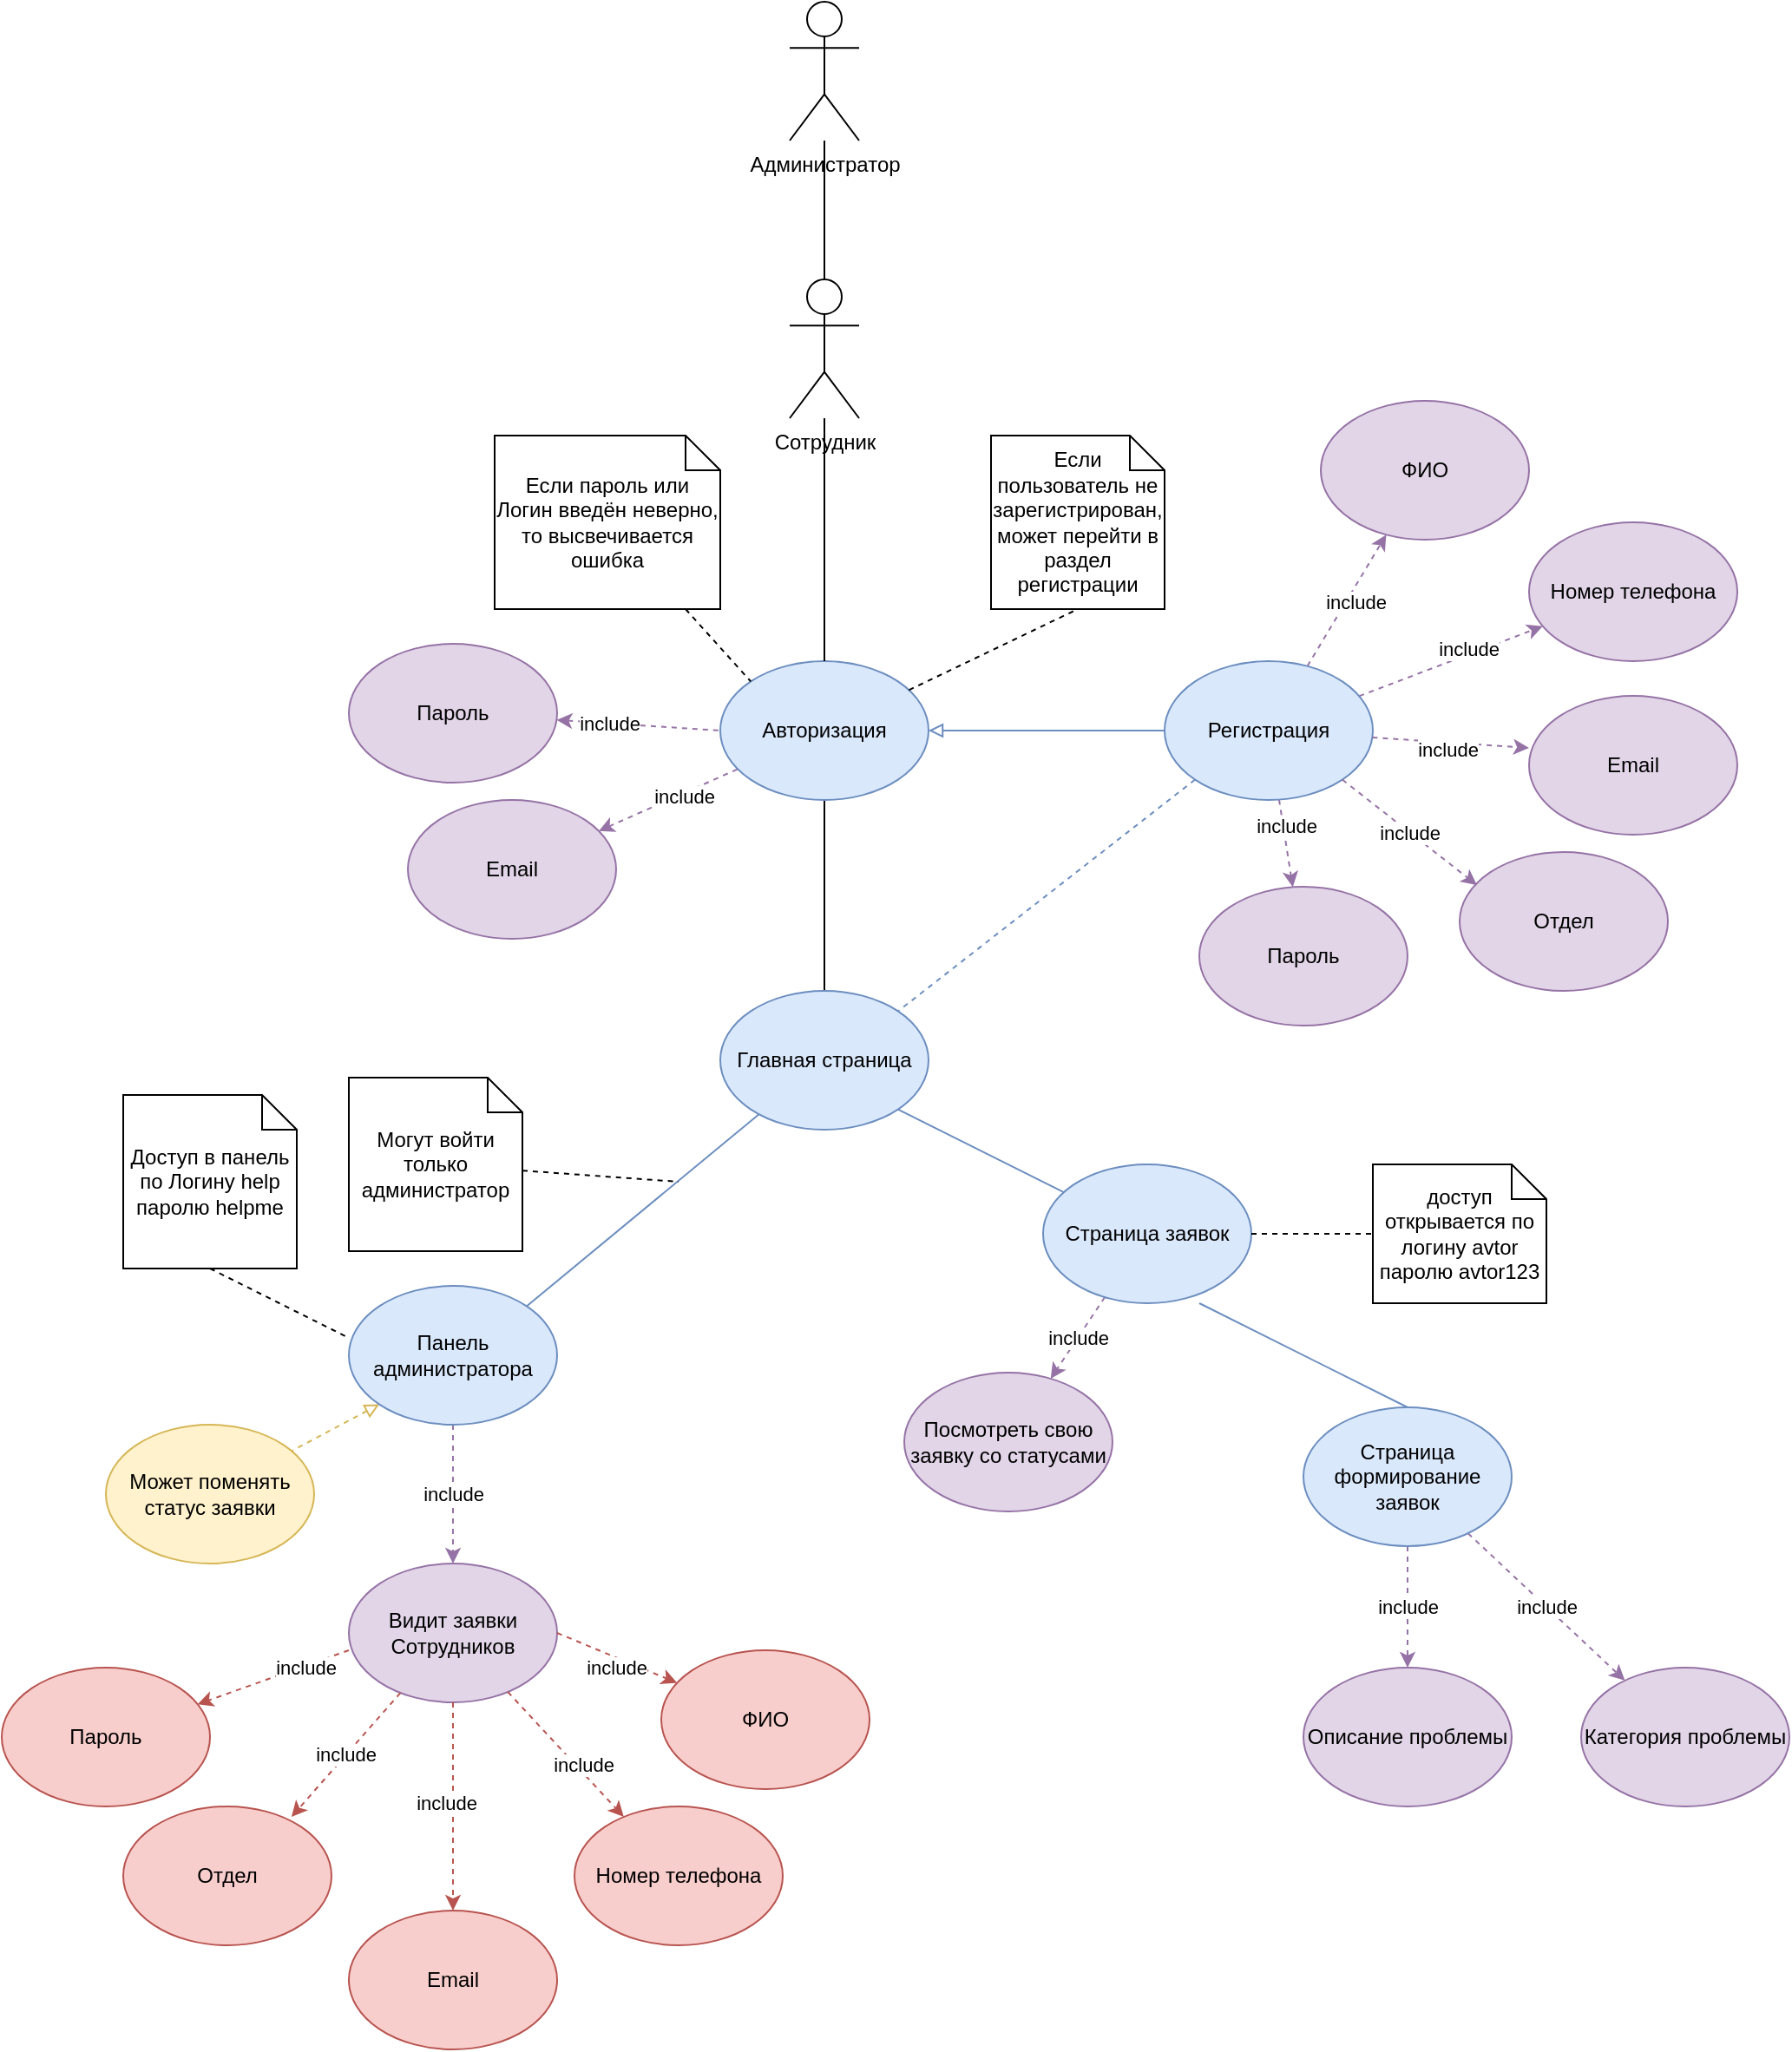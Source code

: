 <mxfile version="24.7.17">
  <diagram name="Страница — 1" id="7RwMJW1QBUgXoFeDSH4K">
    <mxGraphModel dx="2261" dy="1962" grid="1" gridSize="10" guides="1" tooltips="1" connect="1" arrows="1" fold="1" page="1" pageScale="1" pageWidth="827" pageHeight="1169" math="0" shadow="0">
      <root>
        <mxCell id="0" />
        <mxCell id="1" parent="0" />
        <mxCell id="tChx3rIfr6ubPcl1BAs6-32" style="rounded=0;orthogonalLoop=1;jettySize=auto;html=1;entryX=0.5;entryY=0;entryDx=0;entryDy=0;endArrow=none;endFill=0;" edge="1" parent="1" source="tChx3rIfr6ubPcl1BAs6-1" target="tChx3rIfr6ubPcl1BAs6-30">
          <mxGeometry relative="1" as="geometry" />
        </mxCell>
        <mxCell id="tChx3rIfr6ubPcl1BAs6-77" style="edgeStyle=orthogonalEdgeStyle;rounded=0;orthogonalLoop=1;jettySize=auto;html=1;exitX=1;exitY=0.5;exitDx=0;exitDy=0;entryX=0;entryY=0.5;entryDx=0;entryDy=0;endArrow=none;endFill=0;startArrow=block;startFill=0;fillColor=#dae8fc;strokeColor=#6c8ebf;" edge="1" parent="1" source="tChx3rIfr6ubPcl1BAs6-1" target="tChx3rIfr6ubPcl1BAs6-2">
          <mxGeometry relative="1" as="geometry" />
        </mxCell>
        <mxCell id="tChx3rIfr6ubPcl1BAs6-1" value="Авторизация" style="ellipse;whiteSpace=wrap;html=1;fillColor=#dae8fc;strokeColor=#6c8ebf;" vertex="1" parent="1">
          <mxGeometry x="354" y="50" width="120" height="80" as="geometry" />
        </mxCell>
        <mxCell id="tChx3rIfr6ubPcl1BAs6-19" style="rounded=0;orthogonalLoop=1;jettySize=auto;html=1;dashed=1;fillColor=#e1d5e7;strokeColor=#9673a6;" edge="1" parent="1" source="tChx3rIfr6ubPcl1BAs6-2" target="tChx3rIfr6ubPcl1BAs6-14">
          <mxGeometry relative="1" as="geometry" />
        </mxCell>
        <mxCell id="tChx3rIfr6ubPcl1BAs6-23" value="include" style="edgeLabel;html=1;align=center;verticalAlign=middle;resizable=0;points=[];" vertex="1" connectable="0" parent="tChx3rIfr6ubPcl1BAs6-19">
          <mxGeometry x="0.039" y="-5" relative="1" as="geometry">
            <mxPoint as="offset" />
          </mxGeometry>
        </mxCell>
        <mxCell id="tChx3rIfr6ubPcl1BAs6-20" style="rounded=0;orthogonalLoop=1;jettySize=auto;html=1;dashed=1;fillColor=#e1d5e7;strokeColor=#9673a6;" edge="1" parent="1" source="tChx3rIfr6ubPcl1BAs6-2" target="tChx3rIfr6ubPcl1BAs6-16">
          <mxGeometry relative="1" as="geometry" />
        </mxCell>
        <mxCell id="tChx3rIfr6ubPcl1BAs6-24" value="include" style="edgeLabel;html=1;align=center;verticalAlign=middle;resizable=0;points=[];" vertex="1" connectable="0" parent="tChx3rIfr6ubPcl1BAs6-20">
          <mxGeometry x="0.209" y="3" relative="1" as="geometry">
            <mxPoint as="offset" />
          </mxGeometry>
        </mxCell>
        <mxCell id="tChx3rIfr6ubPcl1BAs6-22" style="rounded=0;orthogonalLoop=1;jettySize=auto;html=1;dashed=1;fillColor=#e1d5e7;strokeColor=#9673a6;" edge="1" parent="1" source="tChx3rIfr6ubPcl1BAs6-2" target="tChx3rIfr6ubPcl1BAs6-18">
          <mxGeometry relative="1" as="geometry" />
        </mxCell>
        <mxCell id="tChx3rIfr6ubPcl1BAs6-26" value="include" style="edgeLabel;html=1;align=center;verticalAlign=middle;resizable=0;points=[];" vertex="1" connectable="0" parent="tChx3rIfr6ubPcl1BAs6-22">
          <mxGeometry x="-0.414" y="1" relative="1" as="geometry">
            <mxPoint as="offset" />
          </mxGeometry>
        </mxCell>
        <mxCell id="tChx3rIfr6ubPcl1BAs6-97" style="rounded=0;orthogonalLoop=1;jettySize=auto;html=1;exitX=0;exitY=1;exitDx=0;exitDy=0;entryX=1;entryY=0;entryDx=0;entryDy=0;fillColor=#dae8fc;strokeColor=#6c8ebf;dashed=1;endArrow=none;endFill=0;" edge="1" parent="1" source="tChx3rIfr6ubPcl1BAs6-2" target="tChx3rIfr6ubPcl1BAs6-30">
          <mxGeometry relative="1" as="geometry" />
        </mxCell>
        <mxCell id="tChx3rIfr6ubPcl1BAs6-2" value="Регистрация" style="ellipse;whiteSpace=wrap;html=1;fillColor=#dae8fc;strokeColor=#6c8ebf;" vertex="1" parent="1">
          <mxGeometry x="610" y="50" width="120" height="80" as="geometry" />
        </mxCell>
        <mxCell id="tChx3rIfr6ubPcl1BAs6-7" style="edgeStyle=orthogonalEdgeStyle;rounded=0;orthogonalLoop=1;jettySize=auto;html=1;entryX=0.5;entryY=0;entryDx=0;entryDy=0;endArrow=none;endFill=0;" edge="1" parent="1" source="tChx3rIfr6ubPcl1BAs6-3" target="tChx3rIfr6ubPcl1BAs6-1">
          <mxGeometry relative="1" as="geometry" />
        </mxCell>
        <mxCell id="tChx3rIfr6ubPcl1BAs6-3" value="Сотрудник" style="shape=umlActor;verticalLabelPosition=bottom;verticalAlign=top;html=1;outlineConnect=0;" vertex="1" parent="1">
          <mxGeometry x="394" y="-170" width="40" height="80" as="geometry" />
        </mxCell>
        <mxCell id="tChx3rIfr6ubPcl1BAs6-11" style="rounded=0;orthogonalLoop=1;jettySize=auto;html=1;endArrow=none;endFill=0;dashed=1;startArrow=classic;startFill=1;fillColor=#e1d5e7;strokeColor=#9673a6;entryX=0;entryY=0.5;entryDx=0;entryDy=0;" edge="1" parent="1" source="tChx3rIfr6ubPcl1BAs6-8" target="tChx3rIfr6ubPcl1BAs6-1">
          <mxGeometry relative="1" as="geometry">
            <mxPoint x="280" y="120" as="targetPoint" />
          </mxGeometry>
        </mxCell>
        <mxCell id="tChx3rIfr6ubPcl1BAs6-12" value="include" style="edgeLabel;html=1;align=center;verticalAlign=middle;resizable=0;points=[];" vertex="1" connectable="0" parent="tChx3rIfr6ubPcl1BAs6-11">
          <mxGeometry x="-0.37" relative="1" as="geometry">
            <mxPoint as="offset" />
          </mxGeometry>
        </mxCell>
        <mxCell id="tChx3rIfr6ubPcl1BAs6-8" value="Пароль" style="ellipse;whiteSpace=wrap;html=1;fillColor=#e1d5e7;strokeColor=#9673a6;" vertex="1" parent="1">
          <mxGeometry x="140" y="40" width="120" height="80" as="geometry" />
        </mxCell>
        <mxCell id="tChx3rIfr6ubPcl1BAs6-10" style="rounded=0;orthogonalLoop=1;jettySize=auto;html=1;dashed=1;endArrow=none;endFill=0;startArrow=classic;startFill=1;fillColor=#e1d5e7;strokeColor=#9673a6;" edge="1" parent="1" source="tChx3rIfr6ubPcl1BAs6-9" target="tChx3rIfr6ubPcl1BAs6-1">
          <mxGeometry relative="1" as="geometry" />
        </mxCell>
        <mxCell id="tChx3rIfr6ubPcl1BAs6-13" value="include" style="edgeLabel;html=1;align=center;verticalAlign=middle;resizable=0;points=[];" vertex="1" connectable="0" parent="tChx3rIfr6ubPcl1BAs6-10">
          <mxGeometry x="0.2" y="-1" relative="1" as="geometry">
            <mxPoint as="offset" />
          </mxGeometry>
        </mxCell>
        <mxCell id="tChx3rIfr6ubPcl1BAs6-9" value="Email" style="ellipse;whiteSpace=wrap;html=1;fillColor=#e1d5e7;strokeColor=#9673a6;" vertex="1" parent="1">
          <mxGeometry x="174" y="130" width="120" height="80" as="geometry" />
        </mxCell>
        <mxCell id="tChx3rIfr6ubPcl1BAs6-14" value="ФИО" style="ellipse;whiteSpace=wrap;html=1;fillColor=#e1d5e7;strokeColor=#9673a6;" vertex="1" parent="1">
          <mxGeometry x="700" y="-100" width="120" height="80" as="geometry" />
        </mxCell>
        <mxCell id="tChx3rIfr6ubPcl1BAs6-16" value="Номер телефона" style="ellipse;whiteSpace=wrap;html=1;fillColor=#e1d5e7;strokeColor=#9673a6;" vertex="1" parent="1">
          <mxGeometry x="820" y="-30" width="120" height="80" as="geometry" />
        </mxCell>
        <mxCell id="tChx3rIfr6ubPcl1BAs6-17" value="Email" style="ellipse;whiteSpace=wrap;html=1;fillColor=#e1d5e7;strokeColor=#9673a6;" vertex="1" parent="1">
          <mxGeometry x="820" y="70" width="120" height="80" as="geometry" />
        </mxCell>
        <mxCell id="tChx3rIfr6ubPcl1BAs6-18" value="Пароль" style="ellipse;whiteSpace=wrap;html=1;fillColor=#e1d5e7;strokeColor=#9673a6;" vertex="1" parent="1">
          <mxGeometry x="630" y="180" width="120" height="80" as="geometry" />
        </mxCell>
        <mxCell id="tChx3rIfr6ubPcl1BAs6-21" style="rounded=0;orthogonalLoop=1;jettySize=auto;html=1;entryX=0;entryY=0.375;entryDx=0;entryDy=0;entryPerimeter=0;dashed=1;fillColor=#e1d5e7;strokeColor=#9673a6;" edge="1" parent="1" source="tChx3rIfr6ubPcl1BAs6-2" target="tChx3rIfr6ubPcl1BAs6-17">
          <mxGeometry relative="1" as="geometry" />
        </mxCell>
        <mxCell id="tChx3rIfr6ubPcl1BAs6-25" value="include" style="edgeLabel;html=1;align=center;verticalAlign=middle;resizable=0;points=[];" vertex="1" connectable="0" parent="tChx3rIfr6ubPcl1BAs6-21">
          <mxGeometry x="-0.035" y="-4" relative="1" as="geometry">
            <mxPoint as="offset" />
          </mxGeometry>
        </mxCell>
        <mxCell id="tChx3rIfr6ubPcl1BAs6-28" style="rounded=0;orthogonalLoop=1;jettySize=auto;html=1;dashed=1;endArrow=none;endFill=0;entryX=0;entryY=0;entryDx=0;entryDy=0;" edge="1" parent="1" source="tChx3rIfr6ubPcl1BAs6-27" target="tChx3rIfr6ubPcl1BAs6-1">
          <mxGeometry relative="1" as="geometry">
            <mxPoint x="280" y="120" as="targetPoint" />
          </mxGeometry>
        </mxCell>
        <mxCell id="tChx3rIfr6ubPcl1BAs6-27" value="Если пароль или Логин введён неверно, то высвечивается ошибка" style="shape=note;size=20;whiteSpace=wrap;html=1;" vertex="1" parent="1">
          <mxGeometry x="224" y="-80" width="130" height="100" as="geometry" />
        </mxCell>
        <mxCell id="tChx3rIfr6ubPcl1BAs6-36" style="rounded=0;orthogonalLoop=1;jettySize=auto;html=1;exitX=1;exitY=1;exitDx=0;exitDy=0;endArrow=none;endFill=0;fillColor=#dae8fc;strokeColor=#6c8ebf;" edge="1" parent="1" source="tChx3rIfr6ubPcl1BAs6-30" target="tChx3rIfr6ubPcl1BAs6-34">
          <mxGeometry relative="1" as="geometry" />
        </mxCell>
        <mxCell id="tChx3rIfr6ubPcl1BAs6-53" style="rounded=0;orthogonalLoop=1;jettySize=auto;html=1;entryX=1;entryY=0;entryDx=0;entryDy=0;endArrow=none;endFill=0;fillColor=#dae8fc;strokeColor=#6c8ebf;" edge="1" parent="1" source="tChx3rIfr6ubPcl1BAs6-30" target="tChx3rIfr6ubPcl1BAs6-52">
          <mxGeometry relative="1" as="geometry" />
        </mxCell>
        <mxCell id="tChx3rIfr6ubPcl1BAs6-30" value="Главная страница" style="ellipse;whiteSpace=wrap;html=1;fillColor=#dae8fc;strokeColor=#6c8ebf;" vertex="1" parent="1">
          <mxGeometry x="354" y="240" width="120" height="80" as="geometry" />
        </mxCell>
        <mxCell id="tChx3rIfr6ubPcl1BAs6-47" value="include" style="rounded=0;orthogonalLoop=1;jettySize=auto;html=1;dashed=1;fillColor=#e1d5e7;strokeColor=#9673a6;" edge="1" parent="1" source="tChx3rIfr6ubPcl1BAs6-33" target="tChx3rIfr6ubPcl1BAs6-43">
          <mxGeometry relative="1" as="geometry" />
        </mxCell>
        <mxCell id="tChx3rIfr6ubPcl1BAs6-48" value="include" style="rounded=0;orthogonalLoop=1;jettySize=auto;html=1;dashed=1;fillColor=#e1d5e7;strokeColor=#9673a6;" edge="1" parent="1" source="tChx3rIfr6ubPcl1BAs6-33" target="tChx3rIfr6ubPcl1BAs6-46">
          <mxGeometry relative="1" as="geometry" />
        </mxCell>
        <mxCell id="tChx3rIfr6ubPcl1BAs6-33" value="Страница формирование заявок" style="ellipse;whiteSpace=wrap;html=1;fillColor=#dae8fc;strokeColor=#6c8ebf;" vertex="1" parent="1">
          <mxGeometry x="690" y="480" width="120" height="80" as="geometry" />
        </mxCell>
        <mxCell id="tChx3rIfr6ubPcl1BAs6-79" value="include" style="rounded=0;orthogonalLoop=1;jettySize=auto;html=1;dashed=1;fillColor=#e1d5e7;strokeColor=#9673a6;" edge="1" parent="1" source="tChx3rIfr6ubPcl1BAs6-34" target="tChx3rIfr6ubPcl1BAs6-78">
          <mxGeometry relative="1" as="geometry" />
        </mxCell>
        <mxCell id="tChx3rIfr6ubPcl1BAs6-34" value="Страница заявок" style="ellipse;whiteSpace=wrap;html=1;fillColor=#dae8fc;strokeColor=#6c8ebf;" vertex="1" parent="1">
          <mxGeometry x="540" y="340" width="120" height="80" as="geometry" />
        </mxCell>
        <mxCell id="tChx3rIfr6ubPcl1BAs6-37" value="доступ открывается по логину avtor&lt;div&gt;паролю avtor123&lt;/div&gt;" style="shape=note;size=20;whiteSpace=wrap;html=1;" vertex="1" parent="1">
          <mxGeometry x="730" y="340" width="100" height="80" as="geometry" />
        </mxCell>
        <mxCell id="tChx3rIfr6ubPcl1BAs6-38" style="rounded=0;orthogonalLoop=1;jettySize=auto;html=1;entryX=0;entryY=0.5;entryDx=0;entryDy=0;entryPerimeter=0;dashed=1;endArrow=none;endFill=0;" edge="1" parent="1" source="tChx3rIfr6ubPcl1BAs6-34" target="tChx3rIfr6ubPcl1BAs6-37">
          <mxGeometry relative="1" as="geometry">
            <mxPoint x="630" y="400" as="sourcePoint" />
          </mxGeometry>
        </mxCell>
        <mxCell id="tChx3rIfr6ubPcl1BAs6-41" value="" style="rounded=0;orthogonalLoop=1;jettySize=auto;html=1;exitX=0.75;exitY=1;exitDx=0;exitDy=0;endArrow=none;endFill=0;fillColor=#dae8fc;strokeColor=#6c8ebf;entryX=0.5;entryY=0;entryDx=0;entryDy=0;startArrow=none;startFill=0;exitPerimeter=0;" edge="1" parent="1" source="tChx3rIfr6ubPcl1BAs6-34" target="tChx3rIfr6ubPcl1BAs6-33">
          <mxGeometry relative="1" as="geometry">
            <mxPoint x="480" y="480" as="targetPoint" />
          </mxGeometry>
        </mxCell>
        <mxCell id="tChx3rIfr6ubPcl1BAs6-43" value="Категория проблемы" style="ellipse;whiteSpace=wrap;html=1;fillColor=#e1d5e7;strokeColor=#9673a6;" vertex="1" parent="1">
          <mxGeometry x="850" y="630" width="120" height="80" as="geometry" />
        </mxCell>
        <mxCell id="tChx3rIfr6ubPcl1BAs6-44" value="Отдел" style="ellipse;whiteSpace=wrap;html=1;fillColor=#e1d5e7;strokeColor=#9673a6;" vertex="1" parent="1">
          <mxGeometry x="780" y="160" width="120" height="80" as="geometry" />
        </mxCell>
        <mxCell id="tChx3rIfr6ubPcl1BAs6-45" value="include" style="rounded=0;orthogonalLoop=1;jettySize=auto;html=1;exitX=1;exitY=1;exitDx=0;exitDy=0;entryX=0.083;entryY=0.238;entryDx=0;entryDy=0;entryPerimeter=0;dashed=1;fillColor=#e1d5e7;strokeColor=#9673a6;" edge="1" parent="1" source="tChx3rIfr6ubPcl1BAs6-2" target="tChx3rIfr6ubPcl1BAs6-44">
          <mxGeometry relative="1" as="geometry" />
        </mxCell>
        <mxCell id="tChx3rIfr6ubPcl1BAs6-46" value="Описание проблемы" style="ellipse;whiteSpace=wrap;html=1;fillColor=#e1d5e7;strokeColor=#9673a6;" vertex="1" parent="1">
          <mxGeometry x="690" y="630" width="120" height="80" as="geometry" />
        </mxCell>
        <mxCell id="tChx3rIfr6ubPcl1BAs6-50" value="Администратор" style="shape=umlActor;verticalLabelPosition=bottom;verticalAlign=top;html=1;outlineConnect=0;" vertex="1" parent="1">
          <mxGeometry x="394" y="-330" width="40" height="80" as="geometry" />
        </mxCell>
        <mxCell id="tChx3rIfr6ubPcl1BAs6-51" style="edgeStyle=orthogonalEdgeStyle;rounded=0;orthogonalLoop=1;jettySize=auto;html=1;entryX=0.5;entryY=0;entryDx=0;entryDy=0;entryPerimeter=0;endArrow=none;endFill=0;" edge="1" parent="1" source="tChx3rIfr6ubPcl1BAs6-50" target="tChx3rIfr6ubPcl1BAs6-3">
          <mxGeometry relative="1" as="geometry" />
        </mxCell>
        <mxCell id="tChx3rIfr6ubPcl1BAs6-60" value="" style="rounded=0;orthogonalLoop=1;jettySize=auto;html=1;exitX=0;exitY=1;exitDx=0;exitDy=0;dashed=1;fillColor=#fff2cc;strokeColor=#d6b656;startArrow=block;startFill=0;endArrow=none;endFill=0;" edge="1" parent="1" source="tChx3rIfr6ubPcl1BAs6-52" target="tChx3rIfr6ubPcl1BAs6-59">
          <mxGeometry relative="1" as="geometry" />
        </mxCell>
        <mxCell id="tChx3rIfr6ubPcl1BAs6-61" value="include" style="rounded=0;orthogonalLoop=1;jettySize=auto;html=1;exitX=0.5;exitY=1;exitDx=0;exitDy=0;entryX=0.5;entryY=0;entryDx=0;entryDy=0;dashed=1;fillColor=#e1d5e7;strokeColor=#9673a6;" edge="1" parent="1" source="tChx3rIfr6ubPcl1BAs6-52" target="tChx3rIfr6ubPcl1BAs6-58">
          <mxGeometry relative="1" as="geometry" />
        </mxCell>
        <mxCell id="tChx3rIfr6ubPcl1BAs6-52" value="Панель администратора" style="ellipse;whiteSpace=wrap;html=1;fillColor=#dae8fc;strokeColor=#6c8ebf;" vertex="1" parent="1">
          <mxGeometry x="140" y="410" width="120" height="80" as="geometry" />
        </mxCell>
        <mxCell id="tChx3rIfr6ubPcl1BAs6-55" style="rounded=0;orthogonalLoop=1;jettySize=auto;html=1;endArrow=none;endFill=0;dashed=1;" edge="1" parent="1" source="tChx3rIfr6ubPcl1BAs6-54">
          <mxGeometry relative="1" as="geometry">
            <mxPoint x="330" y="350" as="targetPoint" />
          </mxGeometry>
        </mxCell>
        <mxCell id="tChx3rIfr6ubPcl1BAs6-54" value="Могут войти только администратор" style="shape=note;size=20;whiteSpace=wrap;html=1;" vertex="1" parent="1">
          <mxGeometry x="140" y="290" width="100" height="100" as="geometry" />
        </mxCell>
        <mxCell id="tChx3rIfr6ubPcl1BAs6-57" style="rounded=0;orthogonalLoop=1;jettySize=auto;html=1;exitX=0.5;exitY=1;exitDx=0;exitDy=0;exitPerimeter=0;entryX=0;entryY=0.375;entryDx=0;entryDy=0;dashed=1;endArrow=none;endFill=0;entryPerimeter=0;" edge="1" parent="1" source="tChx3rIfr6ubPcl1BAs6-56" target="tChx3rIfr6ubPcl1BAs6-52">
          <mxGeometry relative="1" as="geometry" />
        </mxCell>
        <mxCell id="tChx3rIfr6ubPcl1BAs6-56" value="Доступ в панель по Логину help&lt;div&gt;паролю helpme&lt;/div&gt;" style="shape=note;size=20;whiteSpace=wrap;html=1;" vertex="1" parent="1">
          <mxGeometry x="10" y="300" width="100" height="100" as="geometry" />
        </mxCell>
        <mxCell id="tChx3rIfr6ubPcl1BAs6-58" value="Видит заявки Сотрудников" style="ellipse;whiteSpace=wrap;html=1;fillColor=#e1d5e7;strokeColor=#9673a6;" vertex="1" parent="1">
          <mxGeometry x="140" y="570" width="120" height="80" as="geometry" />
        </mxCell>
        <mxCell id="tChx3rIfr6ubPcl1BAs6-59" value="Может поменять статус заявки" style="ellipse;whiteSpace=wrap;html=1;fillColor=#fff2cc;strokeColor=#d6b656;" vertex="1" parent="1">
          <mxGeometry y="490" width="120" height="80" as="geometry" />
        </mxCell>
        <mxCell id="tChx3rIfr6ubPcl1BAs6-80" value="Если пользователь не зарегистрирован, может перейти в раздел регистрации" style="shape=note;size=20;whiteSpace=wrap;html=1;" vertex="1" parent="1">
          <mxGeometry x="510" y="-80" width="100" height="100" as="geometry" />
        </mxCell>
        <mxCell id="tChx3rIfr6ubPcl1BAs6-81" style="rounded=0;orthogonalLoop=1;jettySize=auto;html=1;entryX=0.5;entryY=1;entryDx=0;entryDy=0;entryPerimeter=0;dashed=1;endArrow=none;endFill=0;" edge="1" parent="1" source="tChx3rIfr6ubPcl1BAs6-1" target="tChx3rIfr6ubPcl1BAs6-80">
          <mxGeometry relative="1" as="geometry" />
        </mxCell>
        <mxCell id="tChx3rIfr6ubPcl1BAs6-78" value="Посмотреть свою заявку со статусами" style="ellipse;whiteSpace=wrap;html=1;fillColor=#e1d5e7;strokeColor=#9673a6;" vertex="1" parent="1">
          <mxGeometry x="460" y="460" width="120" height="80" as="geometry" />
        </mxCell>
        <mxCell id="tChx3rIfr6ubPcl1BAs6-83" style="rounded=0;orthogonalLoop=1;jettySize=auto;html=1;dashed=1;fillColor=#f8cecc;strokeColor=#b85450;exitX=1;exitY=0.5;exitDx=0;exitDy=0;" edge="1" parent="1" target="tChx3rIfr6ubPcl1BAs6-89" source="tChx3rIfr6ubPcl1BAs6-58">
          <mxGeometry relative="1" as="geometry">
            <mxPoint x="252" y="863" as="sourcePoint" />
          </mxGeometry>
        </mxCell>
        <mxCell id="tChx3rIfr6ubPcl1BAs6-84" value="include" style="edgeLabel;html=1;align=center;verticalAlign=middle;resizable=0;points=[];" vertex="1" connectable="0" parent="tChx3rIfr6ubPcl1BAs6-83">
          <mxGeometry x="0.039" y="-5" relative="1" as="geometry">
            <mxPoint as="offset" />
          </mxGeometry>
        </mxCell>
        <mxCell id="tChx3rIfr6ubPcl1BAs6-85" style="rounded=0;orthogonalLoop=1;jettySize=auto;html=1;dashed=1;fillColor=#f8cecc;strokeColor=#b85450;" edge="1" parent="1" target="tChx3rIfr6ubPcl1BAs6-90" source="tChx3rIfr6ubPcl1BAs6-58">
          <mxGeometry relative="1" as="geometry">
            <mxPoint x="282" y="880" as="sourcePoint" />
          </mxGeometry>
        </mxCell>
        <mxCell id="tChx3rIfr6ubPcl1BAs6-86" value="include" style="edgeLabel;html=1;align=center;verticalAlign=middle;resizable=0;points=[];" vertex="1" connectable="0" parent="tChx3rIfr6ubPcl1BAs6-85">
          <mxGeometry x="0.209" y="3" relative="1" as="geometry">
            <mxPoint as="offset" />
          </mxGeometry>
        </mxCell>
        <mxCell id="tChx3rIfr6ubPcl1BAs6-87" style="rounded=0;orthogonalLoop=1;jettySize=auto;html=1;dashed=1;fillColor=#f8cecc;strokeColor=#b85450;exitX=0;exitY=0.625;exitDx=0;exitDy=0;exitPerimeter=0;" edge="1" parent="1" target="tChx3rIfr6ubPcl1BAs6-92" source="tChx3rIfr6ubPcl1BAs6-58">
          <mxGeometry relative="1" as="geometry">
            <mxPoint x="236" y="940" as="sourcePoint" />
          </mxGeometry>
        </mxCell>
        <mxCell id="tChx3rIfr6ubPcl1BAs6-88" value="include" style="edgeLabel;html=1;align=center;verticalAlign=middle;resizable=0;points=[];" vertex="1" connectable="0" parent="tChx3rIfr6ubPcl1BAs6-87">
          <mxGeometry x="-0.414" y="1" relative="1" as="geometry">
            <mxPoint as="offset" />
          </mxGeometry>
        </mxCell>
        <mxCell id="tChx3rIfr6ubPcl1BAs6-89" value="ФИО" style="ellipse;whiteSpace=wrap;html=1;fillColor=#f8cecc;strokeColor=#b85450;" vertex="1" parent="1">
          <mxGeometry x="320" y="620" width="120" height="80" as="geometry" />
        </mxCell>
        <mxCell id="tChx3rIfr6ubPcl1BAs6-90" value="Номер телефона" style="ellipse;whiteSpace=wrap;html=1;fillColor=#f8cecc;strokeColor=#b85450;" vertex="1" parent="1">
          <mxGeometry x="270" y="710" width="120" height="80" as="geometry" />
        </mxCell>
        <mxCell id="tChx3rIfr6ubPcl1BAs6-91" value="Email" style="ellipse;whiteSpace=wrap;html=1;fillColor=#f8cecc;strokeColor=#b85450;" vertex="1" parent="1">
          <mxGeometry x="140" y="770" width="120" height="80" as="geometry" />
        </mxCell>
        <mxCell id="tChx3rIfr6ubPcl1BAs6-92" value="Пароль" style="ellipse;whiteSpace=wrap;html=1;fillColor=#f8cecc;strokeColor=#b85450;" vertex="1" parent="1">
          <mxGeometry x="-60" y="630" width="120" height="80" as="geometry" />
        </mxCell>
        <mxCell id="tChx3rIfr6ubPcl1BAs6-93" style="rounded=0;orthogonalLoop=1;jettySize=auto;html=1;entryX=0.5;entryY=0;entryDx=0;entryDy=0;dashed=1;fillColor=#f8cecc;strokeColor=#b85450;exitX=0.5;exitY=1;exitDx=0;exitDy=0;" edge="1" parent="1" target="tChx3rIfr6ubPcl1BAs6-91" source="tChx3rIfr6ubPcl1BAs6-58">
          <mxGeometry relative="1" as="geometry">
            <mxPoint x="290" y="904" as="sourcePoint" />
          </mxGeometry>
        </mxCell>
        <mxCell id="tChx3rIfr6ubPcl1BAs6-94" value="include" style="edgeLabel;html=1;align=center;verticalAlign=middle;resizable=0;points=[];" vertex="1" connectable="0" parent="tChx3rIfr6ubPcl1BAs6-93">
          <mxGeometry x="-0.035" y="-4" relative="1" as="geometry">
            <mxPoint as="offset" />
          </mxGeometry>
        </mxCell>
        <mxCell id="tChx3rIfr6ubPcl1BAs6-95" value="Отдел" style="ellipse;whiteSpace=wrap;html=1;fillColor=#f8cecc;strokeColor=#b85450;" vertex="1" parent="1">
          <mxGeometry x="10" y="710" width="120" height="80" as="geometry" />
        </mxCell>
        <mxCell id="tChx3rIfr6ubPcl1BAs6-96" value="include" style="rounded=0;orthogonalLoop=1;jettySize=auto;html=1;entryX=0.808;entryY=0.075;entryDx=0;entryDy=0;entryPerimeter=0;dashed=1;fillColor=#f8cecc;strokeColor=#b85450;" edge="1" parent="1" target="tChx3rIfr6ubPcl1BAs6-95" source="tChx3rIfr6ubPcl1BAs6-58">
          <mxGeometry relative="1" as="geometry">
            <mxPoint x="272" y="928" as="sourcePoint" />
          </mxGeometry>
        </mxCell>
      </root>
    </mxGraphModel>
  </diagram>
</mxfile>
